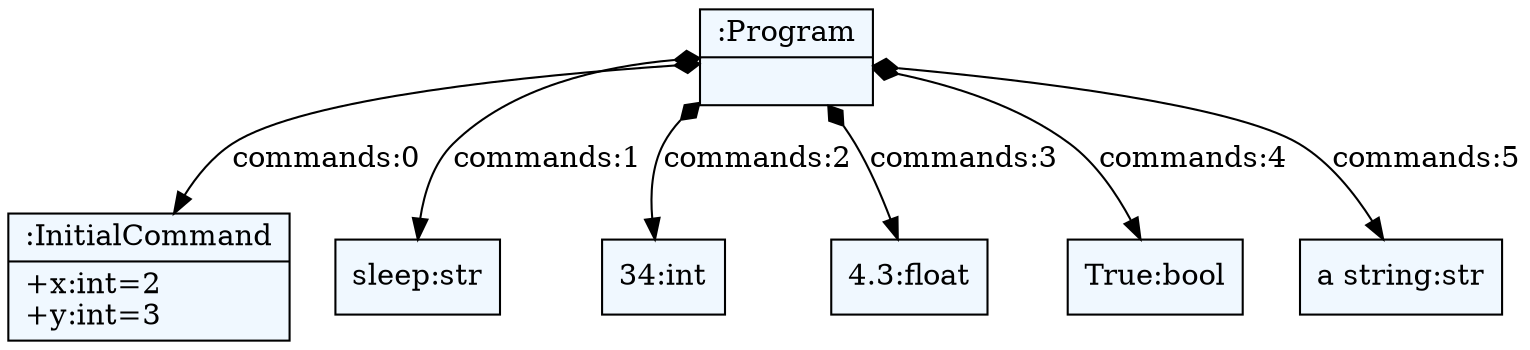 
    digraph textX {
    fontname = "Bitstream Vera Sans"
    fontsize = 8
    node[
        shape=record,
        style=filled,
        fillcolor=aliceblue
    ]
    nodesep = 0.3
    edge[dir=black,arrowtail=empty]


2306185562240 -> 2306183562432 [label="commands:0" arrowtail=diamond dir=both]
2306183562432[label="{:InitialCommand|+x:int=2\l+y:int=3\l}"]
2306185562240 -> "sleep:str" [label="commands:1" arrowtail=diamond dir=both]
2306185562240 -> "34:int" [label="commands:2" arrowtail=diamond dir=both]
2306185562240 -> "4.3:float" [label="commands:3" arrowtail=diamond dir=both]
2306185562240 -> "True:bool" [label="commands:4" arrowtail=diamond dir=both]
2306185562240 -> "a string:str" [label="commands:5" arrowtail=diamond dir=both]
2306185562240[label="{:Program|}"]

}
